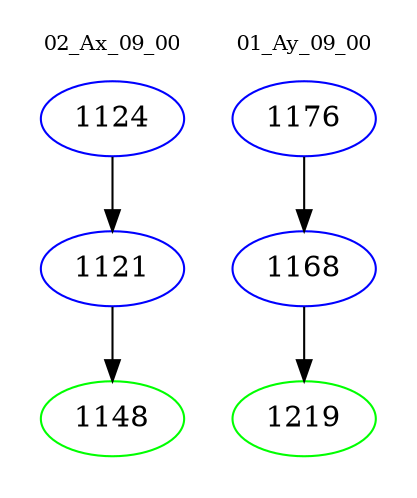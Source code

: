 digraph{
subgraph cluster_0 {
color = white
label = "02_Ax_09_00";
fontsize=10;
T0_1124 [label="1124", color="blue"]
T0_1124 -> T0_1121 [color="black"]
T0_1121 [label="1121", color="blue"]
T0_1121 -> T0_1148 [color="black"]
T0_1148 [label="1148", color="green"]
}
subgraph cluster_1 {
color = white
label = "01_Ay_09_00";
fontsize=10;
T1_1176 [label="1176", color="blue"]
T1_1176 -> T1_1168 [color="black"]
T1_1168 [label="1168", color="blue"]
T1_1168 -> T1_1219 [color="black"]
T1_1219 [label="1219", color="green"]
}
}
